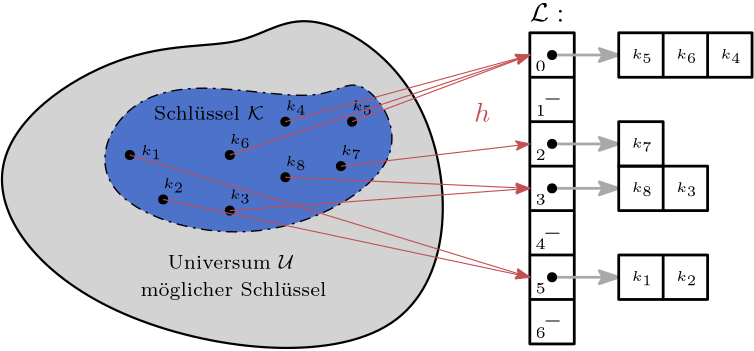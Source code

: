 <?xml version="1.0"?>
<!DOCTYPE ipe SYSTEM "ipe.dtd">
<ipe version="70212" creator="Ipe 7.2.13">
<info created="D:20210624001852" modified="D:20210630223353"/>
<ipestyle name="basic">
<symbol name="arrow/arc(spx)">
<path stroke="sym-stroke" fill="sym-stroke" pen="sym-pen">
0 0 m
-1 0.333 l
-1 -0.333 l
h
</path>
</symbol>
<symbol name="arrow/farc(spx)">
<path stroke="sym-stroke" fill="white" pen="sym-pen">
0 0 m
-1 0.333 l
-1 -0.333 l
h
</path>
</symbol>
<symbol name="arrow/ptarc(spx)">
<path stroke="sym-stroke" fill="sym-stroke" pen="sym-pen">
0 0 m
-1 0.333 l
-0.8 0 l
-1 -0.333 l
h
</path>
</symbol>
<symbol name="arrow/fptarc(spx)">
<path stroke="sym-stroke" fill="white" pen="sym-pen">
0 0 m
-1 0.333 l
-0.8 0 l
-1 -0.333 l
h
</path>
</symbol>
<symbol name="mark/circle(sx)" transformations="translations">
<path fill="sym-stroke">
0.6 0 0 0.6 0 0 e
0.4 0 0 0.4 0 0 e
</path>
</symbol>
<symbol name="mark/disk(sx)" transformations="translations">
<path fill="sym-stroke">
0.6 0 0 0.6 0 0 e
</path>
</symbol>
<symbol name="mark/fdisk(sfx)" transformations="translations">
<group>
<path fill="sym-fill">
0.5 0 0 0.5 0 0 e
</path>
<path fill="sym-stroke" fillrule="eofill">
0.6 0 0 0.6 0 0 e
0.4 0 0 0.4 0 0 e
</path>
</group>
</symbol>
<symbol name="mark/box(sx)" transformations="translations">
<path fill="sym-stroke" fillrule="eofill">
-0.6 -0.6 m
0.6 -0.6 l
0.6 0.6 l
-0.6 0.6 l
h
-0.4 -0.4 m
0.4 -0.4 l
0.4 0.4 l
-0.4 0.4 l
h
</path>
</symbol>
<symbol name="mark/square(sx)" transformations="translations">
<path fill="sym-stroke">
-0.6 -0.6 m
0.6 -0.6 l
0.6 0.6 l
-0.6 0.6 l
h
</path>
</symbol>
<symbol name="mark/fsquare(sfx)" transformations="translations">
<group>
<path fill="sym-fill">
-0.5 -0.5 m
0.5 -0.5 l
0.5 0.5 l
-0.5 0.5 l
h
</path>
<path fill="sym-stroke" fillrule="eofill">
-0.6 -0.6 m
0.6 -0.6 l
0.6 0.6 l
-0.6 0.6 l
h
-0.4 -0.4 m
0.4 -0.4 l
0.4 0.4 l
-0.4 0.4 l
h
</path>
</group>
</symbol>
<symbol name="mark/cross(sx)" transformations="translations">
<group>
<path fill="sym-stroke">
-0.43 -0.57 m
0.57 0.43 l
0.43 0.57 l
-0.57 -0.43 l
h
</path>
<path fill="sym-stroke">
-0.43 0.57 m
0.57 -0.43 l
0.43 -0.57 l
-0.57 0.43 l
h
</path>
</group>
</symbol>
<symbol name="arrow/fnormal(spx)">
<path stroke="sym-stroke" fill="white" pen="sym-pen">
0 0 m
-1 0.333 l
-1 -0.333 l
h
</path>
</symbol>
<symbol name="arrow/pointed(spx)">
<path stroke="sym-stroke" fill="sym-stroke" pen="sym-pen">
0 0 m
-1 0.333 l
-0.8 0 l
-1 -0.333 l
h
</path>
</symbol>
<symbol name="arrow/fpointed(spx)">
<path stroke="sym-stroke" fill="white" pen="sym-pen">
0 0 m
-1 0.333 l
-0.8 0 l
-1 -0.333 l
h
</path>
</symbol>
<symbol name="arrow/linear(spx)">
<path stroke="sym-stroke" pen="sym-pen">
-1 0.333 m
0 0 l
-1 -0.333 l
</path>
</symbol>
<symbol name="arrow/fdouble(spx)">
<path stroke="sym-stroke" fill="white" pen="sym-pen">
0 0 m
-1 0.333 l
-1 -0.333 l
h
-1 0 m
-2 0.333 l
-2 -0.333 l
h
</path>
</symbol>
<symbol name="arrow/double(spx)">
<path stroke="sym-stroke" fill="sym-stroke" pen="sym-pen">
0 0 m
-1 0.333 l
-1 -0.333 l
h
-1 0 m
-2 0.333 l
-2 -0.333 l
h
</path>
</symbol>
<pen name="heavier" value="0.8"/>
<pen name="fat" value="1.2"/>
<pen name="ultrafat" value="2"/>
<symbolsize name="large" value="5"/>
<symbolsize name="small" value="2"/>
<symbolsize name="tiny" value="1.1"/>
<arrowsize name="large" value="10"/>
<arrowsize name="small" value="5"/>
<arrowsize name="tiny" value="3"/>
<color name="sbblue" value="0.298 0.447 0.79"/>
<color name="sbgreen" value="0.333 0.658 0.407"/>
<color name="sborange" value="0.866 0.517 0.321"/>
<color name="sbred" value="0.768 0.305 0.321"/>
<color name="sbpurple" value="0.505 0.447 0.698"/>
<color name="red" value="1 0 0"/>
<color name="green" value="0 1 0"/>
<color name="blue" value="0 0 1"/>
<color name="yellow" value="1 1 0"/>
<color name="orange" value="1 0.647 0"/>
<color name="gold" value="1 0.843 0"/>
<color name="purple" value="0.627 0.125 0.941"/>
<color name="gray" value="0.745"/>
<color name="brown" value="0.647 0.165 0.165"/>
<color name="navy" value="0 0 0.502"/>
<color name="pink" value="1 0.753 0.796"/>
<color name="seagreen" value="0.18 0.545 0.341"/>
<color name="turquoise" value="0.251 0.878 0.816"/>
<color name="violet" value="0.933 0.51 0.933"/>
<color name="darkblue" value="0 0 0.545"/>
<color name="darkcyan" value="0 0.545 0.545"/>
<color name="darkgray" value="0.663"/>
<color name="verydarkgray" value="0.4"/>
<color name="darkgreen" value="0 0.392 0"/>
<color name="darkmagenta" value="0.545 0 0.545"/>
<color name="darkorange" value="1 0.549 0"/>
<color name="darkred" value="0.545 0 0"/>
<color name="lightblue" value="0.678 0.847 0.902"/>
<color name="lightcyan" value="0.878 1 1"/>
<color name="lightgray" value="0.827"/>
<color name="lightgreen" value="0.565 0.933 0.565"/>
<color name="lightyellow" value="1 1 0.878"/>
<dashstyle name="dashed" value="[4] 0"/>
<dashstyle name="dotted" value="[1 3] 0"/>
<dashstyle name="dash dotted" value="[4 2 1 2] 0"/>
<dashstyle name="dash dot dotted" value="[4 2 1 2 1 2] 0"/>
<textsize name="large" value="\large"/>
<textsize name="Large" value="\Large"/>
<textsize name="LARGE" value="\LARGE"/>
<textsize name="huge" value="\huge"/>
<textsize name="Huge" value="\Huge"/>
<textsize name="small" value="\small"/>
<textsize name="footnote" value="\footnotesize"/>
<textsize name="tiny" value="\tiny"/>
<textstyle name="center" begin="\begin{center}" end="\end{center}"/>
<textstyle name="itemize" begin="\begin{itemize}" end="\end{itemize}"/>
<textstyle name="item" begin="\begin{itemize}\item{}" end="\end{itemize}"/>
<gridsize name="4 pts" value="4"/>
<gridsize name="8 pts (~3 mm)" value="8"/>
<gridsize name="16 pts (~6 mm)" value="16"/>
<gridsize name="32 pts (~12 mm)" value="32"/>
<gridsize name="10 pts (~3.5 mm)" value="10"/>
<gridsize name="20 pts (~7 mm)" value="20"/>
<gridsize name="14 pts (~5 mm)" value="14"/>
<gridsize name="28 pts (~10 mm)" value="28"/>
<gridsize name="56 pts (~20 mm)" value="56"/>
<anglesize name="90 deg" value="90"/>
<anglesize name="60 deg" value="60"/>
<anglesize name="45 deg" value="45"/>
<anglesize name="30 deg" value="30"/>
<anglesize name="22.5 deg" value="22.5"/>
<opacity name="10%" value="0.1"/>
<opacity name="30%" value="0.3"/>
<opacity name="50%" value="0.5"/>
<opacity name="75%" value="0.75"/>
<tiling name="falling" angle="-60" step="4" width="1"/>
<tiling name="rising" angle="30" step="4" width="1"/>
</ipestyle>
<page>
<layer name="alpha"/>
<view layers="alpha" active="alpha"/>
<text layer="alpha" matrix="1 0 0 1 192 104" transformations="translations" pos="32 716" stroke="black" type="label" width="12.406" height="6.808" depth="0" valign="baseline" style="math">\mathcal{L}:</text>
<path matrix="1.21953 0 0 1.21953 -23.5162 -176.308" stroke="black" fill="lightgray" pen="0.8">
120 808
84 812
32 776
72 724
180 712
180 796
136 824 u
</path>
<path matrix="1.21953 0 0 1.21953 -23.5162 -176.308" stroke="black" fill="sbblue" dash="dash dotted" pen="0.5">
104 800
80 792
72 764
124 748
172 776
152 804
144 792 u
</path>
<path matrix="1 0 0 1 176 16" stroke="black" pen="1">
48 800 m
48 688 l
64 688 l
64 800 l
h
</path>
<path matrix="1 0 0 1 176 16" stroke="black" pen="1">
48 784 m
64 784 l
</path>
<path matrix="1 0 0 1 176 16" stroke="black" pen="1">
48 768 m
64 768 l
</path>
<path matrix="1 0 0 1 176 16" stroke="black" pen="1">
48 752 m
64 752 l
</path>
<path matrix="1 0 0 1 176 16" stroke="black" pen="1">
48 736 m
64 736 l
</path>
<path matrix="1 0 0 1 176 16" stroke="black" pen="1">
48 720 m
64 720 l
</path>
<path matrix="1 0 0 1 176 16" stroke="black" pen="1">
48 704 m
64 704 l
</path>
<text matrix="1 0 0 1 190.083 14.1041" transformations="translations" pos="36 788" stroke="black" type="label" width="3.653" height="3.852" depth="0" valign="baseline" size="6">0</text>
<text matrix="1 0 0 1 190.083 -1.8959" transformations="translations" pos="36 788" stroke="black" type="label" width="3.653" height="3.852" depth="0" valign="baseline" size="6">1</text>
<text matrix="1 0 0 1 190.083 -17.8959" transformations="translations" pos="36 788" stroke="black" type="label" width="3.653" height="3.852" depth="0" valign="baseline" size="6">2</text>
<text matrix="1 0 0 1 190.083 -33.8959" transformations="translations" pos="36 788" stroke="black" type="label" width="3.653" height="3.852" depth="0" valign="baseline" size="6">3</text>
<text matrix="1 0 0 1 190.083 -49.8959" transformations="translations" pos="36 788" stroke="black" type="label" width="3.653" height="3.852" depth="0" valign="baseline" size="6">4</text>
<text matrix="1 0 0 1 190.083 -65.8959" transformations="translations" pos="36 788" stroke="black" type="label" width="3.653" height="3.852" depth="0" valign="baseline" size="6">5</text>
<text matrix="1 0 0 1 190.083 -81.8959" transformations="translations" pos="36 788" stroke="black" type="label" width="3.653" height="3.852" depth="0" valign="baseline" size="6">6</text>
<text matrix="1.21953 0 0 1.21953 -23.5162 -176.308" transformations="translations" pos="96 744" stroke="black" type="label" width="48.342" height="4.765" depth="0" valign="baseline" size="7">Universum $\mathcal{U}$ </text>
<text matrix="1.21953 0 0 1.21953 -52.785 -176.308" transformations="translations" pos="112 736" stroke="black" type="label" width="66.96" height="4.849" depth="1.35" valign="baseline" size="7">m\&quot;oglicher Schl\&quot;ussel</text>
<text matrix="1.21953 0 0 1.21953 -43.0287 -151.918" transformations="translations" pos="108 768" stroke="black" type="label" width="42.351" height="4.843" depth="0" valign="baseline" size="7">Schl\&quot;ussel $\mathcal{K}$ </text>
<use name="mark/disk(sx)" pos="80 772" size="normal" stroke="black"/>
<use name="mark/disk(sx)" pos="92 756" size="normal" stroke="black"/>
<use matrix="1 0 0 1 -4 8" name="mark/disk(sx)" pos="140 756" size="normal" stroke="black"/>
<use name="mark/disk(sx)" pos="116 772" size="normal" stroke="black"/>
<use name="mark/disk(sx)" pos="160 784" size="normal" stroke="black"/>
<use name="mark/disk(sx)" pos="156 768" size="normal" stroke="black"/>
<use name="mark/disk(sx)" pos="136 784" size="normal" stroke="black"/>
<use name="mark/disk(sx)" pos="116 752" size="normal" stroke="black"/>
<text transformations="translations" pos="84 772" stroke="black" type="label" width="7.665" height="3.464" depth="1.49" valign="baseline" size="5">$k_1$</text>
<text matrix="1 0 0 1 8 -12" transformations="translations" pos="84 772" stroke="black" type="label" width="7.665" height="3.464" depth="1.49" valign="baseline" size="5" style="math">k_2</text>
<text matrix="1 0 0 1 32 -16" transformations="translations" pos="84 772" stroke="black" type="label" width="7.665" height="3.464" depth="1.49" valign="baseline" size="5" style="math">k_3</text>
<text matrix="1 0 0 1 32 4" transformations="translations" pos="84 772" stroke="black" type="label" width="7.665" height="3.464" depth="1.49" valign="baseline" size="5" style="math">k_6</text>
<text matrix="1 0 0 1 52 16" transformations="translations" pos="84 772" stroke="black" type="label" width="7.665" height="3.464" depth="1.49" valign="baseline" size="5" style="math">k_4</text>
<text matrix="1 0 0 1 76 16" transformations="translations" pos="84 772" stroke="black" type="label" width="7.665" height="3.464" depth="1.49" valign="baseline" size="5" style="math">k_5</text>
<text matrix="1 0 0 1 72 0" transformations="translations" pos="84 772" stroke="black" type="label" width="7.665" height="3.464" depth="1.49" valign="baseline" size="5" style="math">k_7</text>
<text matrix="1 0 0 1 52 -4" transformations="translations" pos="84 772" stroke="black" type="label" width="7.665" height="3.464" depth="1.49" valign="baseline" size="5" style="math">k_8</text>
<text matrix="1 0 0 1 168.885 42.2541" transformations="translations" pos="60 668" stroke="black" type="label" width="6.587" height="4.816" depth="0.83" valign="baseline" size="8" style="math">-</text>
<text matrix="1 0 0 1 168.857 73.8419" transformations="translations" pos="60 668" stroke="black" type="label" width="6.587" height="4.816" depth="0.83" valign="baseline" size="8" style="math">-</text>
<text matrix="1 0 0 1 168.882 122.177" transformations="translations" pos="60 668" stroke="black" type="label" width="6.587" height="4.816" depth="0.83" valign="baseline" size="8" style="math">-</text>
<path matrix="1 0 0 1 176 16" stroke="darkgray" fill="lightgray" pen="1" arrow="ptarc/normal">
56 792 m
80 792 l
</path>
<use matrix="1 0 0 1 176 16" name="mark/disk(sx)" pos="56 792" size="normal" stroke="black"/>
<path matrix="1 0 0 1 176 -16" stroke="darkgray" fill="lightgray" pen="1" arrow="ptarc/normal">
56 792 m
80 792 l
</path>
<use matrix="1 0 0 1 176 -16" name="mark/disk(sx)" pos="56 792" size="normal" stroke="black"/>
<path matrix="1 0 0 1 176 -32" stroke="darkgray" fill="lightgray" pen="1" arrow="ptarc/normal">
56 792 m
80 792 l
</path>
<use matrix="1 0 0 1 176 -32" name="mark/disk(sx)" pos="56 792" size="normal" stroke="black"/>
<path matrix="1 0 0 1 176 -64" stroke="darkgray" fill="lightgray" pen="1" arrow="ptarc/normal">
56 792 m
80 792 l
</path>
<use matrix="1 0 0 1 176 -64" name="mark/disk(sx)" pos="56 792" size="normal" stroke="black"/>
<path stroke="black" pen="1">
256 816 m
256 800 l
304 800 l
304 816 l
h
</path>
<path stroke="black" pen="1">
256 784 m
256 768 l
272 768 l
272 784 l
h
</path>
<path stroke="black" pen="1">
256 768 m
256 752 l
288 752 l
288 768 l
h
</path>
<path stroke="black" pen="1">
256 736 m
256 720 l
288 720 l
288 736 l
h
</path>
<path stroke="black" pen="1">
272 816 m
272 800 l
</path>
<path stroke="black" pen="1">
288 816 m
288 800 l
</path>
<path stroke="black" pen="1">
272 768 m
272 752 l
</path>
<path stroke="black" pen="1">
272 736 m
272 720 l
</path>
<path stroke="sbred" arrow="ptarc/small">
160 784 m
224 808 l
</path>
<path stroke="sbred" arrow="ptarc/small">
136 784 m
224 808 l
</path>
<path stroke="sbred" arrow="ptarc/small">
116 772 m
224 808 l
</path>
<path stroke="sbred" arrow="ptarc/small">
80 772 m
224 728 l
</path>
<path stroke="sbred" arrow="ptarc/small">
92 756 m
224 728 l
</path>
<path stroke="sbred" arrow="ptarc/small">
116 752 m
224 760 l
</path>
<path stroke="sbred" arrow="ptarc/small">
156 768 m
224 776 l
</path>
<path stroke="sbred" arrow="ptarc/small">
136 764 m
224 760 l
</path>
<text matrix="1 0 0 1 176.678 -45.3757" transformations="translations" pos="84 772" stroke="black" type="label" width="7.665" height="3.464" depth="1.49" valign="baseline" size="5" style="math">k_1</text>
<text matrix="1 0 0 1 192.678 -45.3757" transformations="translations" pos="84 772" stroke="black" type="label" width="7.665" height="3.464" depth="1.49" valign="baseline" size="5" style="math">k_2</text>
<text matrix="1 0 0 1 192.678 -13.3757" transformations="translations" pos="84 772" stroke="black" type="label" width="7.665" height="3.464" depth="1.49" valign="baseline" size="5" style="math">k_3</text>
<text matrix="1 0 0 1 176.678 -13.3757" transformations="translations" pos="84 772" stroke="black" type="label" width="7.665" height="3.464" depth="1.49" valign="baseline" size="5" style="math">k_8</text>
<text matrix="1 0 0 1 176.678 2.6243" transformations="translations" pos="84 772" stroke="black" type="label" width="7.665" height="3.464" depth="1.49" valign="baseline" size="5" style="math">k_7</text>
<text matrix="1 0 0 1 176.678 34.6243" transformations="translations" pos="84 772" stroke="black" type="label" width="7.665" height="3.464" depth="1.49" valign="baseline" size="5" style="math">k_5</text>
<text matrix="1 0 0 1 192.678 34.6243" transformations="translations" pos="84 772" stroke="black" type="label" width="7.665" height="3.464" depth="1.49" valign="baseline" size="5" style="math">k_6</text>
<text matrix="1 0 0 1 208.678 34.6243" transformations="translations" pos="84 772" stroke="black" type="label" width="7.665" height="3.464" depth="1.49" valign="baseline" size="5" style="math">k_4</text>
<text matrix="1 0 0 1 12 -24" transformations="translations" pos="192 808" stroke="sbred" type="label" width="5.74" height="6.918" depth="0" valign="baseline">$h$</text>
</page>
</ipe>
